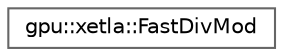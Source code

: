 digraph "Graphical Class Hierarchy"
{
 // LATEX_PDF_SIZE
  bgcolor="transparent";
  edge [fontname=Helvetica,fontsize=10,labelfontname=Helvetica,labelfontsize=10];
  node [fontname=Helvetica,fontsize=10,shape=box,height=0.2,width=0.4];
  rankdir="LR";
  Node0 [id="Node000000",label="gpu::xetla::FastDivMod",height=0.2,width=0.4,color="grey40", fillcolor="white", style="filled",URL="$structgpu_1_1xetla_1_1FastDivMod.html",tooltip="Fast division + modulus operation Host code pre-computes values to avoid expensive operations in kern..."];
}
